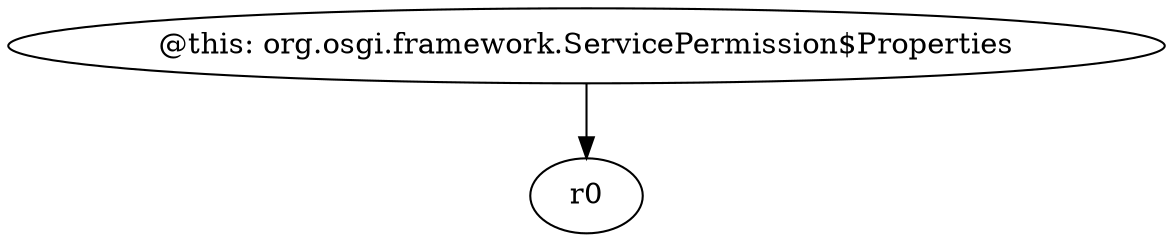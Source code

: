 digraph g {
0[label="@this: org.osgi.framework.ServicePermission$Properties"]
1[label="r0"]
0->1[label=""]
}